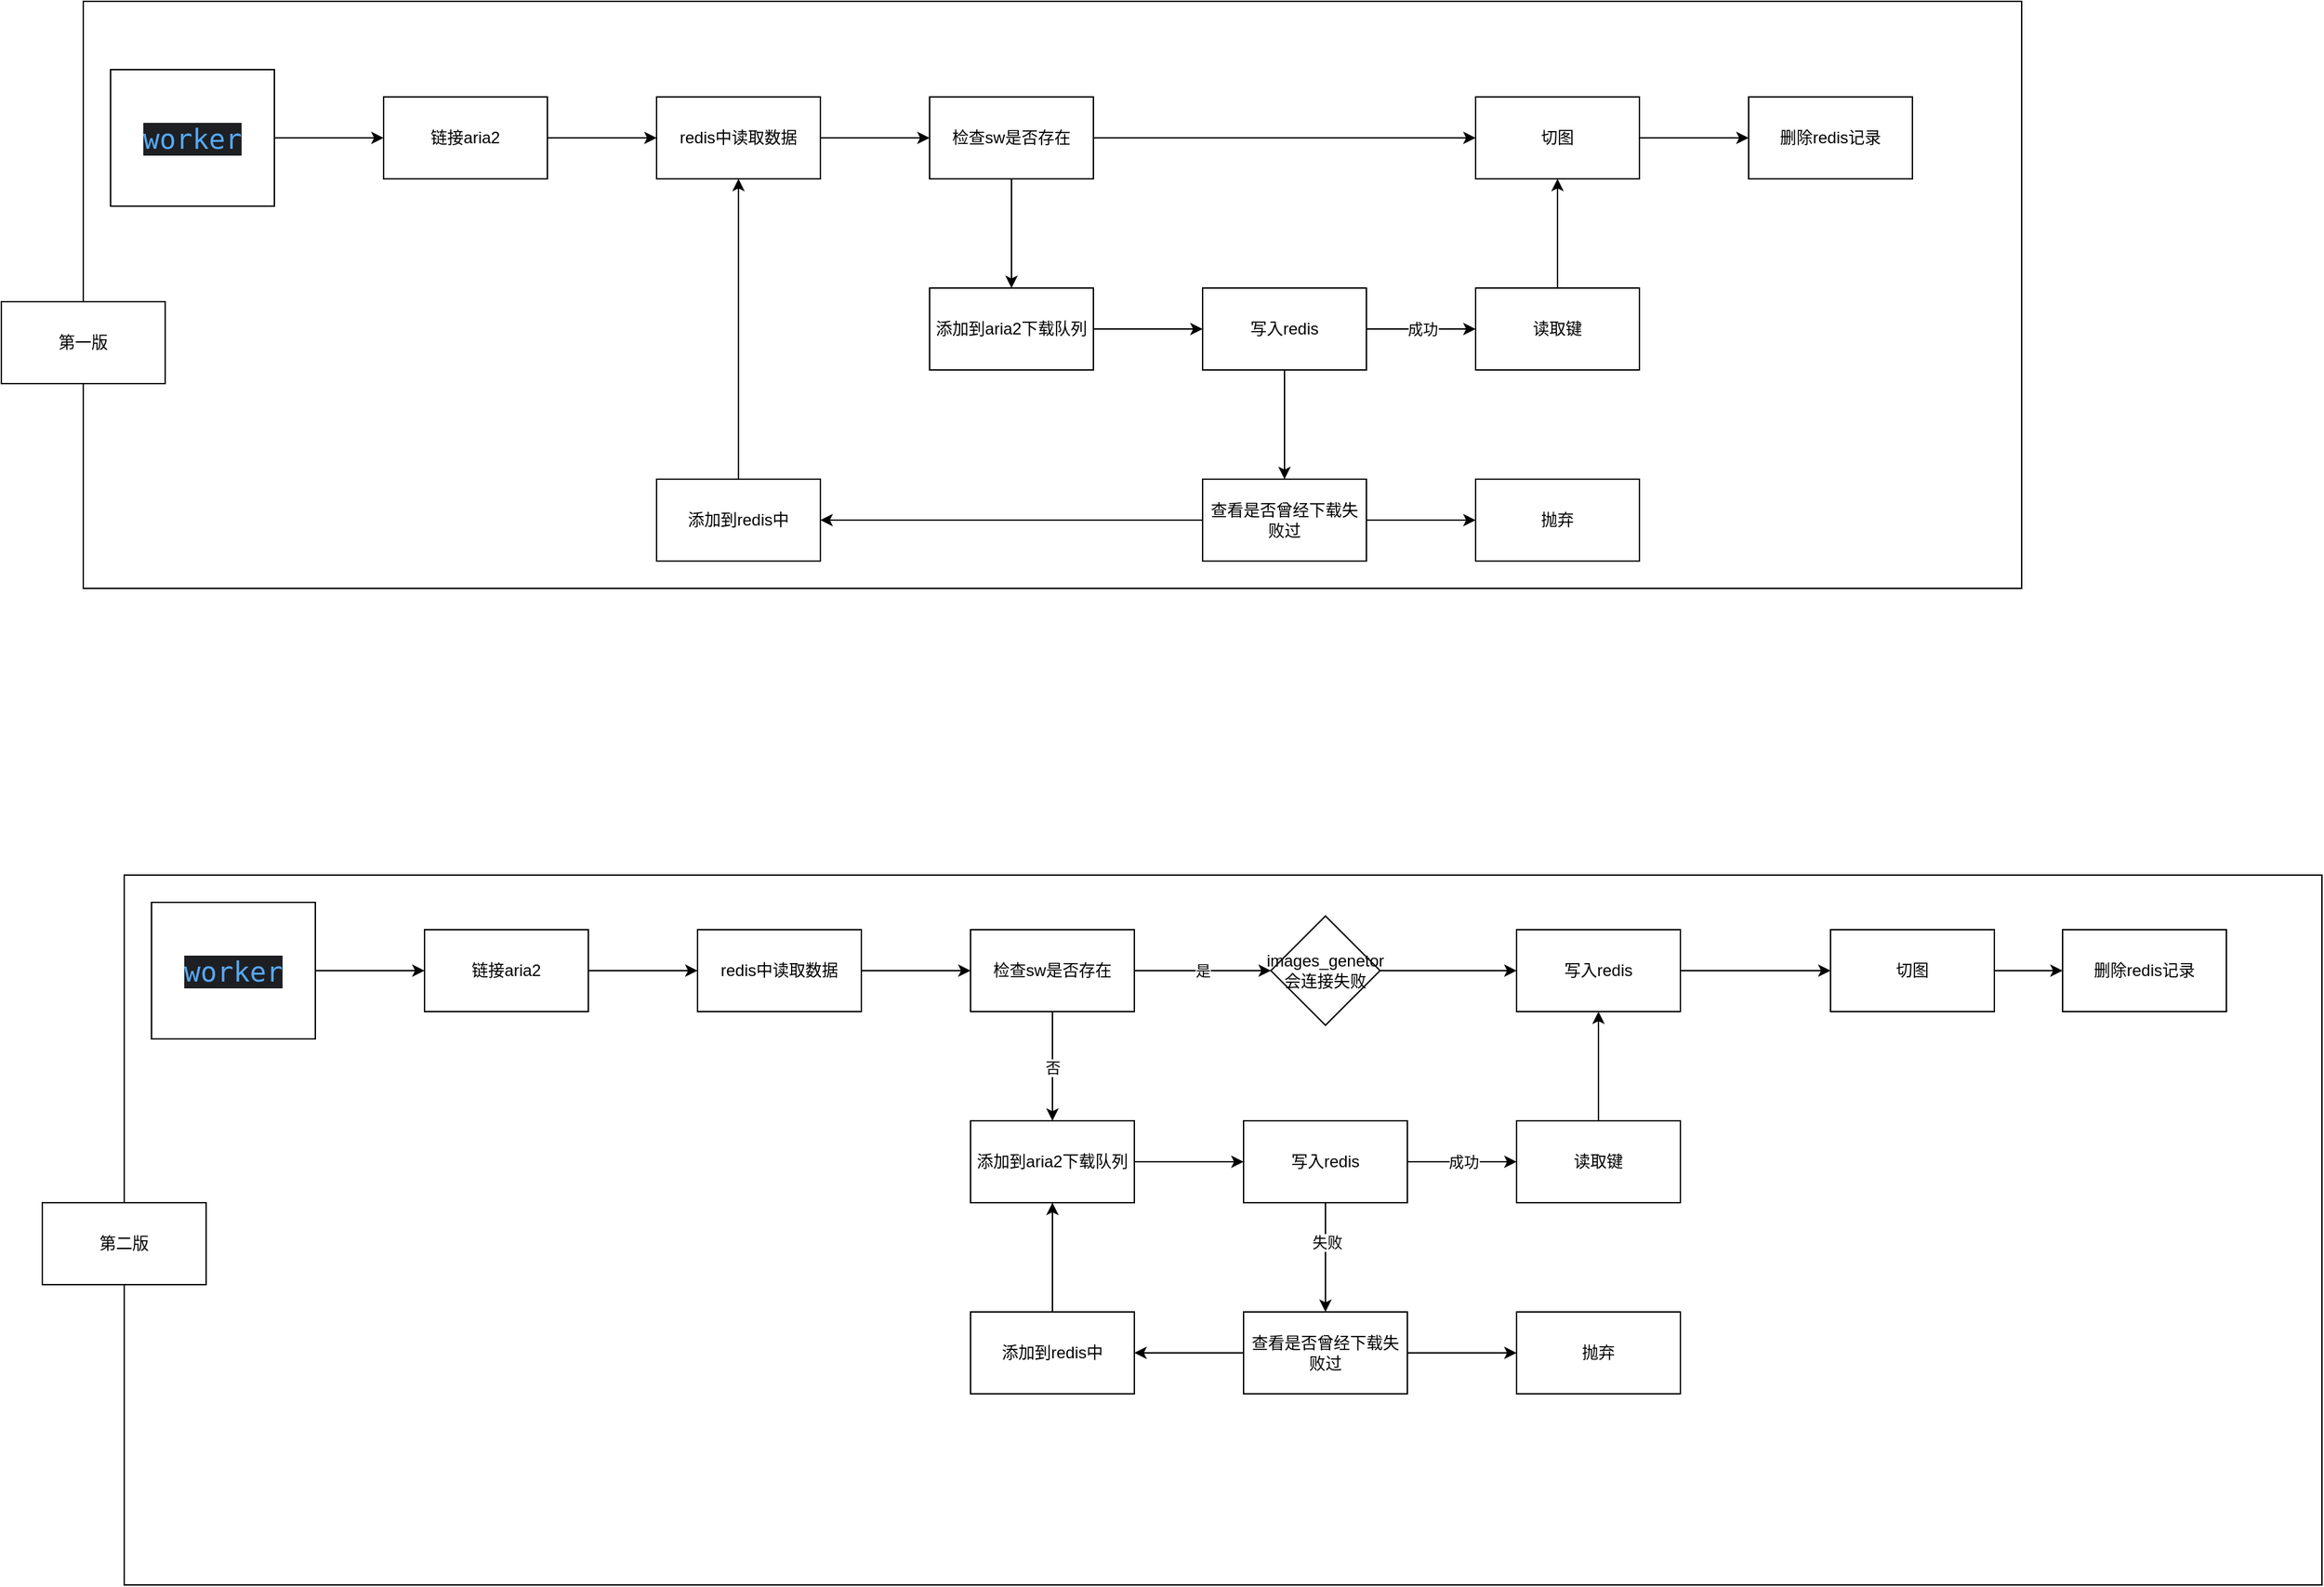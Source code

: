 <mxfile version="24.3.1" type="github">
  <diagram name="第 1 页" id="oR3SPq28IfKs69Jtm_W2">
    <mxGraphModel dx="1434" dy="761" grid="1" gridSize="10" guides="1" tooltips="1" connect="1" arrows="1" fold="1" page="1" pageScale="1" pageWidth="827" pageHeight="1169" math="0" shadow="0">
      <root>
        <mxCell id="0" />
        <mxCell id="1" parent="0" />
        <mxCell id="wlJlTD7zzjwppgTD_WOC-68" value="" style="rounded=0;whiteSpace=wrap;html=1;" parent="1" vertex="1">
          <mxGeometry x="120" y="700" width="1610" height="520" as="geometry" />
        </mxCell>
        <mxCell id="wlJlTD7zzjwppgTD_WOC-66" value="" style="rounded=0;whiteSpace=wrap;html=1;" parent="1" vertex="1">
          <mxGeometry x="90" y="60" width="1420" height="430" as="geometry" />
        </mxCell>
        <mxCell id="wlJlTD7zzjwppgTD_WOC-9" value="" style="edgeStyle=orthogonalEdgeStyle;rounded=0;orthogonalLoop=1;jettySize=auto;html=1;" parent="1" source="wlJlTD7zzjwppgTD_WOC-1" target="wlJlTD7zzjwppgTD_WOC-8" edge="1">
          <mxGeometry relative="1" as="geometry" />
        </mxCell>
        <mxCell id="wlJlTD7zzjwppgTD_WOC-1" value="&lt;div style=&quot;background-color:#1e1f22;color:#bcbec4&quot;&gt;&lt;pre style=&quot;font-family:&#39;JetBrains Mono&#39;,monospace;font-size:15.0pt;&quot;&gt;&lt;span style=&quot;color:#56a8f5;&quot;&gt;worker&lt;/span&gt;&lt;/pre&gt;&lt;/div&gt;" style="rounded=0;whiteSpace=wrap;html=1;" parent="1" vertex="1">
          <mxGeometry x="110" y="110" width="120" height="100" as="geometry" />
        </mxCell>
        <mxCell id="wlJlTD7zzjwppgTD_WOC-11" value="" style="edgeStyle=orthogonalEdgeStyle;rounded=0;orthogonalLoop=1;jettySize=auto;html=1;" parent="1" source="wlJlTD7zzjwppgTD_WOC-8" target="wlJlTD7zzjwppgTD_WOC-10" edge="1">
          <mxGeometry relative="1" as="geometry" />
        </mxCell>
        <mxCell id="wlJlTD7zzjwppgTD_WOC-8" value="链接aria2" style="whiteSpace=wrap;html=1;rounded=0;" parent="1" vertex="1">
          <mxGeometry x="310" y="130" width="120" height="60" as="geometry" />
        </mxCell>
        <mxCell id="wlJlTD7zzjwppgTD_WOC-13" value="" style="edgeStyle=orthogonalEdgeStyle;rounded=0;orthogonalLoop=1;jettySize=auto;html=1;" parent="1" source="wlJlTD7zzjwppgTD_WOC-10" target="wlJlTD7zzjwppgTD_WOC-12" edge="1">
          <mxGeometry relative="1" as="geometry" />
        </mxCell>
        <mxCell id="wlJlTD7zzjwppgTD_WOC-10" value="redis中读取数据" style="whiteSpace=wrap;html=1;rounded=0;" parent="1" vertex="1">
          <mxGeometry x="510" y="130" width="120" height="60" as="geometry" />
        </mxCell>
        <mxCell id="wlJlTD7zzjwppgTD_WOC-15" value="" style="edgeStyle=orthogonalEdgeStyle;rounded=0;orthogonalLoop=1;jettySize=auto;html=1;" parent="1" source="wlJlTD7zzjwppgTD_WOC-12" target="wlJlTD7zzjwppgTD_WOC-14" edge="1">
          <mxGeometry relative="1" as="geometry" />
        </mxCell>
        <mxCell id="wlJlTD7zzjwppgTD_WOC-22" style="edgeStyle=orthogonalEdgeStyle;rounded=0;orthogonalLoop=1;jettySize=auto;html=1;entryX=0;entryY=0.5;entryDx=0;entryDy=0;" parent="1" source="wlJlTD7zzjwppgTD_WOC-12" target="wlJlTD7zzjwppgTD_WOC-20" edge="1">
          <mxGeometry relative="1" as="geometry" />
        </mxCell>
        <mxCell id="wlJlTD7zzjwppgTD_WOC-12" value="检查sw是否存在" style="whiteSpace=wrap;html=1;rounded=0;" parent="1" vertex="1">
          <mxGeometry x="710" y="130" width="120" height="60" as="geometry" />
        </mxCell>
        <mxCell id="wlJlTD7zzjwppgTD_WOC-17" value="" style="edgeStyle=orthogonalEdgeStyle;rounded=0;orthogonalLoop=1;jettySize=auto;html=1;" parent="1" source="wlJlTD7zzjwppgTD_WOC-14" target="wlJlTD7zzjwppgTD_WOC-16" edge="1">
          <mxGeometry relative="1" as="geometry" />
        </mxCell>
        <mxCell id="wlJlTD7zzjwppgTD_WOC-14" value="添加到aria2下载队列" style="whiteSpace=wrap;html=1;rounded=0;" parent="1" vertex="1">
          <mxGeometry x="710" y="270" width="120" height="60" as="geometry" />
        </mxCell>
        <mxCell id="wlJlTD7zzjwppgTD_WOC-19" value="" style="edgeStyle=orthogonalEdgeStyle;rounded=0;orthogonalLoop=1;jettySize=auto;html=1;" parent="1" source="wlJlTD7zzjwppgTD_WOC-16" target="wlJlTD7zzjwppgTD_WOC-18" edge="1">
          <mxGeometry relative="1" as="geometry" />
        </mxCell>
        <mxCell id="wlJlTD7zzjwppgTD_WOC-25" value="成功" style="edgeLabel;html=1;align=center;verticalAlign=middle;resizable=0;points=[];" parent="wlJlTD7zzjwppgTD_WOC-19" vertex="1" connectable="0">
          <mxGeometry x="-0.314" y="-3" relative="1" as="geometry">
            <mxPoint x="13" y="-3" as="offset" />
          </mxGeometry>
        </mxCell>
        <mxCell id="wlJlTD7zzjwppgTD_WOC-27" value="" style="edgeStyle=orthogonalEdgeStyle;rounded=0;orthogonalLoop=1;jettySize=auto;html=1;" parent="1" source="wlJlTD7zzjwppgTD_WOC-16" target="wlJlTD7zzjwppgTD_WOC-26" edge="1">
          <mxGeometry relative="1" as="geometry" />
        </mxCell>
        <mxCell id="wlJlTD7zzjwppgTD_WOC-16" value="写入redis" style="whiteSpace=wrap;html=1;rounded=0;" parent="1" vertex="1">
          <mxGeometry x="910" y="270" width="120" height="60" as="geometry" />
        </mxCell>
        <mxCell id="wlJlTD7zzjwppgTD_WOC-21" value="" style="edgeStyle=orthogonalEdgeStyle;rounded=0;orthogonalLoop=1;jettySize=auto;html=1;" parent="1" source="wlJlTD7zzjwppgTD_WOC-18" target="wlJlTD7zzjwppgTD_WOC-20" edge="1">
          <mxGeometry relative="1" as="geometry" />
        </mxCell>
        <mxCell id="wlJlTD7zzjwppgTD_WOC-18" value="读取键" style="whiteSpace=wrap;html=1;rounded=0;" parent="1" vertex="1">
          <mxGeometry x="1110" y="270" width="120" height="60" as="geometry" />
        </mxCell>
        <mxCell id="wlJlTD7zzjwppgTD_WOC-24" value="" style="edgeStyle=orthogonalEdgeStyle;rounded=0;orthogonalLoop=1;jettySize=auto;html=1;" parent="1" source="wlJlTD7zzjwppgTD_WOC-20" target="wlJlTD7zzjwppgTD_WOC-23" edge="1">
          <mxGeometry relative="1" as="geometry" />
        </mxCell>
        <mxCell id="wlJlTD7zzjwppgTD_WOC-20" value="切图" style="whiteSpace=wrap;html=1;rounded=0;" parent="1" vertex="1">
          <mxGeometry x="1110" y="130" width="120" height="60" as="geometry" />
        </mxCell>
        <mxCell id="wlJlTD7zzjwppgTD_WOC-23" value="删除redis记录" style="whiteSpace=wrap;html=1;rounded=0;" parent="1" vertex="1">
          <mxGeometry x="1310" y="130" width="120" height="60" as="geometry" />
        </mxCell>
        <mxCell id="wlJlTD7zzjwppgTD_WOC-29" value="" style="edgeStyle=orthogonalEdgeStyle;rounded=0;orthogonalLoop=1;jettySize=auto;html=1;" parent="1" source="wlJlTD7zzjwppgTD_WOC-26" target="wlJlTD7zzjwppgTD_WOC-28" edge="1">
          <mxGeometry relative="1" as="geometry" />
        </mxCell>
        <mxCell id="wlJlTD7zzjwppgTD_WOC-32" value="" style="edgeStyle=orthogonalEdgeStyle;rounded=0;orthogonalLoop=1;jettySize=auto;html=1;" parent="1" source="wlJlTD7zzjwppgTD_WOC-26" target="wlJlTD7zzjwppgTD_WOC-31" edge="1">
          <mxGeometry relative="1" as="geometry" />
        </mxCell>
        <mxCell id="wlJlTD7zzjwppgTD_WOC-26" value="查看是否曾经下载失败过" style="whiteSpace=wrap;html=1;rounded=0;" parent="1" vertex="1">
          <mxGeometry x="910" y="410" width="120" height="60" as="geometry" />
        </mxCell>
        <mxCell id="wlJlTD7zzjwppgTD_WOC-28" value="抛弃" style="whiteSpace=wrap;html=1;rounded=0;" parent="1" vertex="1">
          <mxGeometry x="1110" y="410" width="120" height="60" as="geometry" />
        </mxCell>
        <mxCell id="wlJlTD7zzjwppgTD_WOC-33" style="edgeStyle=orthogonalEdgeStyle;rounded=0;orthogonalLoop=1;jettySize=auto;html=1;" parent="1" source="wlJlTD7zzjwppgTD_WOC-31" target="wlJlTD7zzjwppgTD_WOC-10" edge="1">
          <mxGeometry relative="1" as="geometry" />
        </mxCell>
        <mxCell id="wlJlTD7zzjwppgTD_WOC-31" value="添加到redis中" style="whiteSpace=wrap;html=1;rounded=0;" parent="1" vertex="1">
          <mxGeometry x="510" y="410" width="120" height="60" as="geometry" />
        </mxCell>
        <mxCell id="wlJlTD7zzjwppgTD_WOC-34" value="" style="edgeStyle=orthogonalEdgeStyle;rounded=0;orthogonalLoop=1;jettySize=auto;html=1;" parent="1" source="wlJlTD7zzjwppgTD_WOC-35" target="wlJlTD7zzjwppgTD_WOC-37" edge="1">
          <mxGeometry relative="1" as="geometry" />
        </mxCell>
        <mxCell id="wlJlTD7zzjwppgTD_WOC-35" value="&lt;div style=&quot;background-color:#1e1f22;color:#bcbec4&quot;&gt;&lt;pre style=&quot;font-family:&#39;JetBrains Mono&#39;,monospace;font-size:15.0pt;&quot;&gt;&lt;span style=&quot;color:#56a8f5;&quot;&gt;worker&lt;/span&gt;&lt;/pre&gt;&lt;/div&gt;" style="rounded=0;whiteSpace=wrap;html=1;" parent="1" vertex="1">
          <mxGeometry x="140" y="720" width="120" height="100" as="geometry" />
        </mxCell>
        <mxCell id="wlJlTD7zzjwppgTD_WOC-36" value="" style="edgeStyle=orthogonalEdgeStyle;rounded=0;orthogonalLoop=1;jettySize=auto;html=1;" parent="1" source="wlJlTD7zzjwppgTD_WOC-37" target="wlJlTD7zzjwppgTD_WOC-39" edge="1">
          <mxGeometry relative="1" as="geometry" />
        </mxCell>
        <mxCell id="wlJlTD7zzjwppgTD_WOC-37" value="链接aria2" style="whiteSpace=wrap;html=1;rounded=0;" parent="1" vertex="1">
          <mxGeometry x="340" y="740" width="120" height="60" as="geometry" />
        </mxCell>
        <mxCell id="wlJlTD7zzjwppgTD_WOC-38" value="" style="edgeStyle=orthogonalEdgeStyle;rounded=0;orthogonalLoop=1;jettySize=auto;html=1;" parent="1" source="wlJlTD7zzjwppgTD_WOC-39" target="wlJlTD7zzjwppgTD_WOC-42" edge="1">
          <mxGeometry relative="1" as="geometry" />
        </mxCell>
        <mxCell id="wlJlTD7zzjwppgTD_WOC-39" value="redis中读取数据" style="whiteSpace=wrap;html=1;rounded=0;" parent="1" vertex="1">
          <mxGeometry x="540" y="740" width="120" height="60" as="geometry" />
        </mxCell>
        <mxCell id="wlJlTD7zzjwppgTD_WOC-40" value="" style="edgeStyle=orthogonalEdgeStyle;rounded=0;orthogonalLoop=1;jettySize=auto;html=1;" parent="1" source="wlJlTD7zzjwppgTD_WOC-42" target="wlJlTD7zzjwppgTD_WOC-44" edge="1">
          <mxGeometry relative="1" as="geometry" />
        </mxCell>
        <mxCell id="nasB31tPZ9oMDGfEIj4p-7" value="否" style="edgeLabel;html=1;align=center;verticalAlign=middle;resizable=0;points=[];" vertex="1" connectable="0" parent="wlJlTD7zzjwppgTD_WOC-40">
          <mxGeometry x="0.025" relative="1" as="geometry">
            <mxPoint as="offset" />
          </mxGeometry>
        </mxCell>
        <mxCell id="nasB31tPZ9oMDGfEIj4p-4" value="" style="edgeStyle=orthogonalEdgeStyle;rounded=0;orthogonalLoop=1;jettySize=auto;html=1;" edge="1" parent="1" source="wlJlTD7zzjwppgTD_WOC-42" target="nasB31tPZ9oMDGfEIj4p-3">
          <mxGeometry relative="1" as="geometry" />
        </mxCell>
        <mxCell id="nasB31tPZ9oMDGfEIj4p-6" value="是" style="edgeLabel;html=1;align=center;verticalAlign=middle;resizable=0;points=[];" vertex="1" connectable="0" parent="nasB31tPZ9oMDGfEIj4p-4">
          <mxGeometry y="-1" relative="1" as="geometry">
            <mxPoint y="-1" as="offset" />
          </mxGeometry>
        </mxCell>
        <mxCell id="wlJlTD7zzjwppgTD_WOC-42" value="检查sw是否存在" style="whiteSpace=wrap;html=1;rounded=0;" parent="1" vertex="1">
          <mxGeometry x="740" y="740" width="120" height="60" as="geometry" />
        </mxCell>
        <mxCell id="wlJlTD7zzjwppgTD_WOC-43" value="" style="edgeStyle=orthogonalEdgeStyle;rounded=0;orthogonalLoop=1;jettySize=auto;html=1;" parent="1" source="wlJlTD7zzjwppgTD_WOC-44" target="wlJlTD7zzjwppgTD_WOC-48" edge="1">
          <mxGeometry relative="1" as="geometry" />
        </mxCell>
        <mxCell id="wlJlTD7zzjwppgTD_WOC-44" value="添加到aria2下载队列" style="whiteSpace=wrap;html=1;rounded=0;" parent="1" vertex="1">
          <mxGeometry x="740" y="880" width="120" height="60" as="geometry" />
        </mxCell>
        <mxCell id="wlJlTD7zzjwppgTD_WOC-45" value="" style="edgeStyle=orthogonalEdgeStyle;rounded=0;orthogonalLoop=1;jettySize=auto;html=1;" parent="1" source="wlJlTD7zzjwppgTD_WOC-48" target="wlJlTD7zzjwppgTD_WOC-50" edge="1">
          <mxGeometry relative="1" as="geometry" />
        </mxCell>
        <mxCell id="wlJlTD7zzjwppgTD_WOC-46" value="成功" style="edgeLabel;html=1;align=center;verticalAlign=middle;resizable=0;points=[];" parent="wlJlTD7zzjwppgTD_WOC-45" vertex="1" connectable="0">
          <mxGeometry x="-0.314" y="-3" relative="1" as="geometry">
            <mxPoint x="13" y="-3" as="offset" />
          </mxGeometry>
        </mxCell>
        <mxCell id="wlJlTD7zzjwppgTD_WOC-47" value="" style="edgeStyle=orthogonalEdgeStyle;rounded=0;orthogonalLoop=1;jettySize=auto;html=1;" parent="1" source="wlJlTD7zzjwppgTD_WOC-48" target="wlJlTD7zzjwppgTD_WOC-56" edge="1">
          <mxGeometry relative="1" as="geometry" />
        </mxCell>
        <mxCell id="wlJlTD7zzjwppgTD_WOC-61" value="失败" style="edgeLabel;html=1;align=center;verticalAlign=middle;resizable=0;points=[];" parent="wlJlTD7zzjwppgTD_WOC-47" vertex="1" connectable="0">
          <mxGeometry x="-0.279" y="1" relative="1" as="geometry">
            <mxPoint as="offset" />
          </mxGeometry>
        </mxCell>
        <mxCell id="wlJlTD7zzjwppgTD_WOC-48" value="写入redis" style="whiteSpace=wrap;html=1;rounded=0;" parent="1" vertex="1">
          <mxGeometry x="940" y="880" width="120" height="60" as="geometry" />
        </mxCell>
        <mxCell id="wlJlTD7zzjwppgTD_WOC-63" value="" style="edgeStyle=orthogonalEdgeStyle;rounded=0;orthogonalLoop=1;jettySize=auto;html=1;" parent="1" source="wlJlTD7zzjwppgTD_WOC-50" target="wlJlTD7zzjwppgTD_WOC-62" edge="1">
          <mxGeometry relative="1" as="geometry" />
        </mxCell>
        <mxCell id="wlJlTD7zzjwppgTD_WOC-50" value="读取键" style="whiteSpace=wrap;html=1;rounded=0;" parent="1" vertex="1">
          <mxGeometry x="1140" y="880" width="120" height="60" as="geometry" />
        </mxCell>
        <mxCell id="wlJlTD7zzjwppgTD_WOC-51" value="" style="edgeStyle=orthogonalEdgeStyle;rounded=0;orthogonalLoop=1;jettySize=auto;html=1;" parent="1" source="wlJlTD7zzjwppgTD_WOC-52" target="wlJlTD7zzjwppgTD_WOC-53" edge="1">
          <mxGeometry relative="1" as="geometry" />
        </mxCell>
        <mxCell id="wlJlTD7zzjwppgTD_WOC-52" value="切图" style="whiteSpace=wrap;html=1;rounded=0;" parent="1" vertex="1">
          <mxGeometry x="1370" y="740" width="120" height="60" as="geometry" />
        </mxCell>
        <mxCell id="wlJlTD7zzjwppgTD_WOC-53" value="删除redis记录" style="whiteSpace=wrap;html=1;rounded=0;" parent="1" vertex="1">
          <mxGeometry x="1540" y="740" width="120" height="60" as="geometry" />
        </mxCell>
        <mxCell id="wlJlTD7zzjwppgTD_WOC-54" value="" style="edgeStyle=orthogonalEdgeStyle;rounded=0;orthogonalLoop=1;jettySize=auto;html=1;" parent="1" source="wlJlTD7zzjwppgTD_WOC-56" target="wlJlTD7zzjwppgTD_WOC-57" edge="1">
          <mxGeometry relative="1" as="geometry" />
        </mxCell>
        <mxCell id="wlJlTD7zzjwppgTD_WOC-55" value="" style="edgeStyle=orthogonalEdgeStyle;rounded=0;orthogonalLoop=1;jettySize=auto;html=1;" parent="1" source="wlJlTD7zzjwppgTD_WOC-56" target="wlJlTD7zzjwppgTD_WOC-59" edge="1">
          <mxGeometry relative="1" as="geometry" />
        </mxCell>
        <mxCell id="wlJlTD7zzjwppgTD_WOC-56" value="查看是否曾经下载失败过" style="whiteSpace=wrap;html=1;rounded=0;" parent="1" vertex="1">
          <mxGeometry x="940" y="1020" width="120" height="60" as="geometry" />
        </mxCell>
        <mxCell id="wlJlTD7zzjwppgTD_WOC-57" value="抛弃" style="whiteSpace=wrap;html=1;rounded=0;" parent="1" vertex="1">
          <mxGeometry x="1140" y="1020" width="120" height="60" as="geometry" />
        </mxCell>
        <mxCell id="wlJlTD7zzjwppgTD_WOC-60" value="" style="edgeStyle=orthogonalEdgeStyle;rounded=0;orthogonalLoop=1;jettySize=auto;html=1;" parent="1" source="wlJlTD7zzjwppgTD_WOC-59" target="wlJlTD7zzjwppgTD_WOC-44" edge="1">
          <mxGeometry relative="1" as="geometry" />
        </mxCell>
        <mxCell id="wlJlTD7zzjwppgTD_WOC-59" value="添加到redis中" style="whiteSpace=wrap;html=1;rounded=0;" parent="1" vertex="1">
          <mxGeometry x="740" y="1020" width="120" height="60" as="geometry" />
        </mxCell>
        <mxCell id="wlJlTD7zzjwppgTD_WOC-65" style="edgeStyle=orthogonalEdgeStyle;rounded=0;orthogonalLoop=1;jettySize=auto;html=1;entryX=0;entryY=0.5;entryDx=0;entryDy=0;" parent="1" source="wlJlTD7zzjwppgTD_WOC-62" target="wlJlTD7zzjwppgTD_WOC-52" edge="1">
          <mxGeometry relative="1" as="geometry" />
        </mxCell>
        <mxCell id="wlJlTD7zzjwppgTD_WOC-62" value="写入redis" style="whiteSpace=wrap;html=1;rounded=0;" parent="1" vertex="1">
          <mxGeometry x="1140" y="740" width="120" height="60" as="geometry" />
        </mxCell>
        <mxCell id="wlJlTD7zzjwppgTD_WOC-67" value="第一版" style="rounded=0;whiteSpace=wrap;html=1;" parent="1" vertex="1">
          <mxGeometry x="30" y="280" width="120" height="60" as="geometry" />
        </mxCell>
        <mxCell id="wlJlTD7zzjwppgTD_WOC-69" value="第二版" style="rounded=0;whiteSpace=wrap;html=1;" parent="1" vertex="1">
          <mxGeometry x="60" y="940" width="120" height="60" as="geometry" />
        </mxCell>
        <mxCell id="nasB31tPZ9oMDGfEIj4p-5" style="edgeStyle=orthogonalEdgeStyle;rounded=0;orthogonalLoop=1;jettySize=auto;html=1;" edge="1" parent="1" source="nasB31tPZ9oMDGfEIj4p-3" target="wlJlTD7zzjwppgTD_WOC-62">
          <mxGeometry relative="1" as="geometry" />
        </mxCell>
        <mxCell id="nasB31tPZ9oMDGfEIj4p-3" value="images_genetor&lt;br&gt;会连接失败" style="rhombus;whiteSpace=wrap;html=1;rounded=0;" vertex="1" parent="1">
          <mxGeometry x="960" y="730" width="80" height="80" as="geometry" />
        </mxCell>
      </root>
    </mxGraphModel>
  </diagram>
</mxfile>
